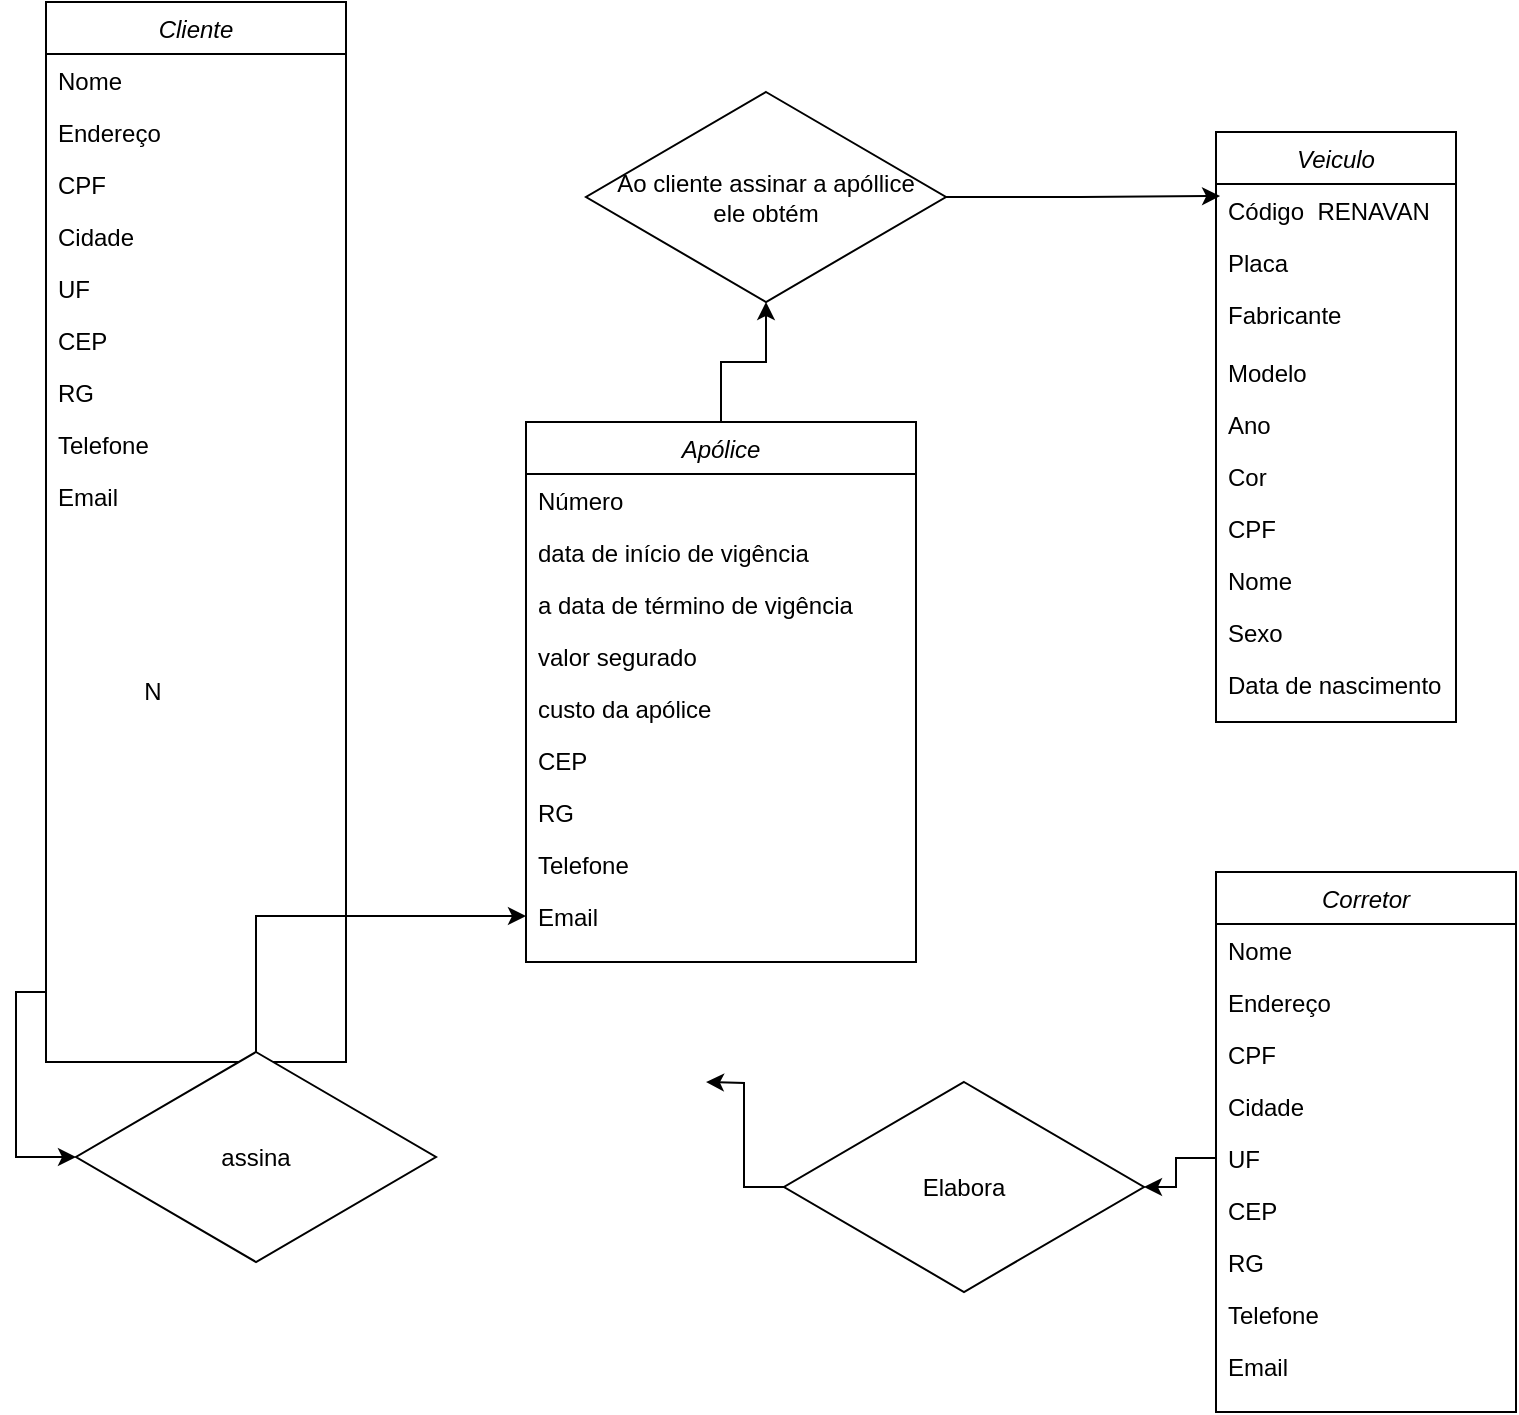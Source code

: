 <mxfile version="21.1.5" type="github">
  <diagram id="C5RBs43oDa-KdzZeNtuy" name="Page-1">
    <mxGraphModel dx="1434" dy="739" grid="1" gridSize="15" guides="1" tooltips="1" connect="1" arrows="1" fold="1" page="1" pageScale="1" pageWidth="827" pageHeight="1169" math="0" shadow="0">
      <root>
        <mxCell id="WIyWlLk6GJQsqaUBKTNV-0" />
        <mxCell id="WIyWlLk6GJQsqaUBKTNV-1" parent="WIyWlLk6GJQsqaUBKTNV-0" />
        <mxCell id="N0QMZMn3hmXPQzawvn5i-60" style="edgeStyle=orthogonalEdgeStyle;rounded=0;orthogonalLoop=1;jettySize=auto;html=1;entryX=0;entryY=0.5;entryDx=0;entryDy=0;" edge="1" parent="WIyWlLk6GJQsqaUBKTNV-1" source="zkfFHV4jXpPFQw0GAbJ--0" target="N0QMZMn3hmXPQzawvn5i-59">
          <mxGeometry relative="1" as="geometry">
            <mxPoint x="105" y="675" as="targetPoint" />
            <Array as="points">
              <mxPoint x="120" y="570" />
              <mxPoint x="30" y="570" />
              <mxPoint x="30" y="653" />
            </Array>
          </mxGeometry>
        </mxCell>
        <mxCell id="zkfFHV4jXpPFQw0GAbJ--0" value="Cliente" style="swimlane;fontStyle=2;align=center;verticalAlign=top;childLayout=stackLayout;horizontal=1;startSize=26;horizontalStack=0;resizeParent=1;resizeLast=0;collapsible=1;marginBottom=0;rounded=0;shadow=0;strokeWidth=1;" parent="WIyWlLk6GJQsqaUBKTNV-1" vertex="1">
          <mxGeometry x="45" y="75" width="150" height="530" as="geometry">
            <mxRectangle x="230" y="140" width="160" height="26" as="alternateBounds" />
          </mxGeometry>
        </mxCell>
        <mxCell id="zkfFHV4jXpPFQw0GAbJ--1" value="Nome" style="text;align=left;verticalAlign=top;spacingLeft=4;spacingRight=4;overflow=hidden;rotatable=0;points=[[0,0.5],[1,0.5]];portConstraint=eastwest;" parent="zkfFHV4jXpPFQw0GAbJ--0" vertex="1">
          <mxGeometry y="26" width="150" height="26" as="geometry" />
        </mxCell>
        <mxCell id="zkfFHV4jXpPFQw0GAbJ--5" value="Endereço" style="text;align=left;verticalAlign=top;spacingLeft=4;spacingRight=4;overflow=hidden;rotatable=0;points=[[0,0.5],[1,0.5]];portConstraint=eastwest;" parent="zkfFHV4jXpPFQw0GAbJ--0" vertex="1">
          <mxGeometry y="52" width="150" height="26" as="geometry" />
        </mxCell>
        <mxCell id="zkfFHV4jXpPFQw0GAbJ--2" value="CPF" style="text;align=left;verticalAlign=top;spacingLeft=4;spacingRight=4;overflow=hidden;rotatable=0;points=[[0,0.5],[1,0.5]];portConstraint=eastwest;rounded=0;shadow=0;html=0;" parent="zkfFHV4jXpPFQw0GAbJ--0" vertex="1">
          <mxGeometry y="78" width="150" height="26" as="geometry" />
        </mxCell>
        <mxCell id="N0QMZMn3hmXPQzawvn5i-0" value="Cidade" style="text;align=left;verticalAlign=top;spacingLeft=4;spacingRight=4;overflow=hidden;rotatable=0;points=[[0,0.5],[1,0.5]];portConstraint=eastwest;" vertex="1" parent="zkfFHV4jXpPFQw0GAbJ--0">
          <mxGeometry y="104" width="150" height="26" as="geometry" />
        </mxCell>
        <mxCell id="N0QMZMn3hmXPQzawvn5i-1" value="UF" style="text;align=left;verticalAlign=top;spacingLeft=4;spacingRight=4;overflow=hidden;rotatable=0;points=[[0,0.5],[1,0.5]];portConstraint=eastwest;" vertex="1" parent="zkfFHV4jXpPFQw0GAbJ--0">
          <mxGeometry y="130" width="150" height="26" as="geometry" />
        </mxCell>
        <mxCell id="N0QMZMn3hmXPQzawvn5i-2" value="CEP" style="text;align=left;verticalAlign=top;spacingLeft=4;spacingRight=4;overflow=hidden;rotatable=0;points=[[0,0.5],[1,0.5]];portConstraint=eastwest;" vertex="1" parent="zkfFHV4jXpPFQw0GAbJ--0">
          <mxGeometry y="156" width="150" height="26" as="geometry" />
        </mxCell>
        <mxCell id="zkfFHV4jXpPFQw0GAbJ--3" value="RG" style="text;align=left;verticalAlign=top;spacingLeft=4;spacingRight=4;overflow=hidden;rotatable=0;points=[[0,0.5],[1,0.5]];portConstraint=eastwest;rounded=0;shadow=0;html=0;" parent="zkfFHV4jXpPFQw0GAbJ--0" vertex="1">
          <mxGeometry y="182" width="150" height="26" as="geometry" />
        </mxCell>
        <mxCell id="N0QMZMn3hmXPQzawvn5i-3" value="Telefone" style="text;align=left;verticalAlign=top;spacingLeft=4;spacingRight=4;overflow=hidden;rotatable=0;points=[[0,0.5],[1,0.5]];portConstraint=eastwest;" vertex="1" parent="zkfFHV4jXpPFQw0GAbJ--0">
          <mxGeometry y="208" width="150" height="26" as="geometry" />
        </mxCell>
        <mxCell id="N0QMZMn3hmXPQzawvn5i-4" value="Email" style="text;align=left;verticalAlign=top;spacingLeft=4;spacingRight=4;overflow=hidden;rotatable=0;points=[[0,0.5],[1,0.5]];portConstraint=eastwest;" vertex="1" parent="zkfFHV4jXpPFQw0GAbJ--0">
          <mxGeometry y="234" width="150" height="26" as="geometry" />
        </mxCell>
        <mxCell id="N0QMZMn3hmXPQzawvn5i-6" value="Veiculo" style="swimlane;fontStyle=2;align=center;verticalAlign=top;childLayout=stackLayout;horizontal=1;startSize=26;horizontalStack=0;resizeParent=1;resizeLast=0;collapsible=1;marginBottom=0;rounded=0;shadow=0;strokeWidth=1;" vertex="1" parent="WIyWlLk6GJQsqaUBKTNV-1">
          <mxGeometry x="630" y="140" width="120" height="295" as="geometry">
            <mxRectangle x="230" y="140" width="160" height="26" as="alternateBounds" />
          </mxGeometry>
        </mxCell>
        <mxCell id="N0QMZMn3hmXPQzawvn5i-7" value="Código  RENAVAN&#xa;" style="text;align=left;verticalAlign=top;spacingLeft=4;spacingRight=4;overflow=hidden;rotatable=0;points=[[0,0.5],[1,0.5]];portConstraint=eastwest;" vertex="1" parent="N0QMZMn3hmXPQzawvn5i-6">
          <mxGeometry y="26" width="120" height="26" as="geometry" />
        </mxCell>
        <mxCell id="N0QMZMn3hmXPQzawvn5i-8" value="Placa" style="text;align=left;verticalAlign=top;spacingLeft=4;spacingRight=4;overflow=hidden;rotatable=0;points=[[0,0.5],[1,0.5]];portConstraint=eastwest;" vertex="1" parent="N0QMZMn3hmXPQzawvn5i-6">
          <mxGeometry y="52" width="120" height="26" as="geometry" />
        </mxCell>
        <mxCell id="N0QMZMn3hmXPQzawvn5i-9" value="Fabricante" style="text;align=left;verticalAlign=top;spacingLeft=4;spacingRight=4;overflow=hidden;rotatable=0;points=[[0,0.5],[1,0.5]];portConstraint=eastwest;rounded=0;shadow=0;html=0;" vertex="1" parent="N0QMZMn3hmXPQzawvn5i-6">
          <mxGeometry y="78" width="120" height="29" as="geometry" />
        </mxCell>
        <mxCell id="N0QMZMn3hmXPQzawvn5i-10" value="Modelo" style="text;align=left;verticalAlign=top;spacingLeft=4;spacingRight=4;overflow=hidden;rotatable=0;points=[[0,0.5],[1,0.5]];portConstraint=eastwest;" vertex="1" parent="N0QMZMn3hmXPQzawvn5i-6">
          <mxGeometry y="107" width="120" height="26" as="geometry" />
        </mxCell>
        <mxCell id="N0QMZMn3hmXPQzawvn5i-11" value="Ano " style="text;align=left;verticalAlign=top;spacingLeft=4;spacingRight=4;overflow=hidden;rotatable=0;points=[[0,0.5],[1,0.5]];portConstraint=eastwest;" vertex="1" parent="N0QMZMn3hmXPQzawvn5i-6">
          <mxGeometry y="133" width="120" height="26" as="geometry" />
        </mxCell>
        <mxCell id="N0QMZMn3hmXPQzawvn5i-12" value="Cor" style="text;align=left;verticalAlign=top;spacingLeft=4;spacingRight=4;overflow=hidden;rotatable=0;points=[[0,0.5],[1,0.5]];portConstraint=eastwest;" vertex="1" parent="N0QMZMn3hmXPQzawvn5i-6">
          <mxGeometry y="159" width="120" height="26" as="geometry" />
        </mxCell>
        <mxCell id="N0QMZMn3hmXPQzawvn5i-13" value="CPF" style="text;align=left;verticalAlign=top;spacingLeft=4;spacingRight=4;overflow=hidden;rotatable=0;points=[[0,0.5],[1,0.5]];portConstraint=eastwest;rounded=0;shadow=0;html=0;" vertex="1" parent="N0QMZMn3hmXPQzawvn5i-6">
          <mxGeometry y="185" width="120" height="26" as="geometry" />
        </mxCell>
        <mxCell id="N0QMZMn3hmXPQzawvn5i-14" value="Nome" style="text;align=left;verticalAlign=top;spacingLeft=4;spacingRight=4;overflow=hidden;rotatable=0;points=[[0,0.5],[1,0.5]];portConstraint=eastwest;" vertex="1" parent="N0QMZMn3hmXPQzawvn5i-6">
          <mxGeometry y="211" width="120" height="26" as="geometry" />
        </mxCell>
        <mxCell id="N0QMZMn3hmXPQzawvn5i-15" value="Sexo" style="text;align=left;verticalAlign=top;spacingLeft=4;spacingRight=4;overflow=hidden;rotatable=0;points=[[0,0.5],[1,0.5]];portConstraint=eastwest;" vertex="1" parent="N0QMZMn3hmXPQzawvn5i-6">
          <mxGeometry y="237" width="120" height="26" as="geometry" />
        </mxCell>
        <mxCell id="N0QMZMn3hmXPQzawvn5i-44" value="Data de nascimento" style="text;align=left;verticalAlign=top;spacingLeft=4;spacingRight=4;overflow=hidden;rotatable=0;points=[[0,0.5],[1,0.5]];portConstraint=eastwest;" vertex="1" parent="N0QMZMn3hmXPQzawvn5i-6">
          <mxGeometry y="263" width="120" height="26" as="geometry" />
        </mxCell>
        <mxCell id="N0QMZMn3hmXPQzawvn5i-67" style="edgeStyle=orthogonalEdgeStyle;rounded=0;orthogonalLoop=1;jettySize=auto;html=1;entryX=0.5;entryY=1;entryDx=0;entryDy=0;" edge="1" parent="WIyWlLk6GJQsqaUBKTNV-1" source="N0QMZMn3hmXPQzawvn5i-45" target="N0QMZMn3hmXPQzawvn5i-64">
          <mxGeometry relative="1" as="geometry">
            <mxPoint x="405" y="240" as="targetPoint" />
          </mxGeometry>
        </mxCell>
        <mxCell id="N0QMZMn3hmXPQzawvn5i-45" value="Apólice" style="swimlane;fontStyle=2;align=center;verticalAlign=top;childLayout=stackLayout;horizontal=1;startSize=26;horizontalStack=0;resizeParent=1;resizeLast=0;collapsible=1;marginBottom=0;rounded=0;shadow=0;strokeWidth=1;" vertex="1" parent="WIyWlLk6GJQsqaUBKTNV-1">
          <mxGeometry x="285" y="285" width="195" height="270" as="geometry">
            <mxRectangle x="230" y="140" width="160" height="26" as="alternateBounds" />
          </mxGeometry>
        </mxCell>
        <mxCell id="N0QMZMn3hmXPQzawvn5i-46" value="Número" style="text;align=left;verticalAlign=top;spacingLeft=4;spacingRight=4;overflow=hidden;rotatable=0;points=[[0,0.5],[1,0.5]];portConstraint=eastwest;" vertex="1" parent="N0QMZMn3hmXPQzawvn5i-45">
          <mxGeometry y="26" width="195" height="26" as="geometry" />
        </mxCell>
        <mxCell id="N0QMZMn3hmXPQzawvn5i-47" value="data de início de vigência" style="text;align=left;verticalAlign=top;spacingLeft=4;spacingRight=4;overflow=hidden;rotatable=0;points=[[0,0.5],[1,0.5]];portConstraint=eastwest;" vertex="1" parent="N0QMZMn3hmXPQzawvn5i-45">
          <mxGeometry y="52" width="195" height="26" as="geometry" />
        </mxCell>
        <mxCell id="N0QMZMn3hmXPQzawvn5i-48" value="a data de término de vigência&#xa;&#xa;" style="text;align=left;verticalAlign=top;spacingLeft=4;spacingRight=4;overflow=hidden;rotatable=0;points=[[0,0.5],[1,0.5]];portConstraint=eastwest;rounded=0;shadow=0;html=0;" vertex="1" parent="N0QMZMn3hmXPQzawvn5i-45">
          <mxGeometry y="78" width="195" height="26" as="geometry" />
        </mxCell>
        <mxCell id="N0QMZMn3hmXPQzawvn5i-49" value="valor segurado" style="text;align=left;verticalAlign=top;spacingLeft=4;spacingRight=4;overflow=hidden;rotatable=0;points=[[0,0.5],[1,0.5]];portConstraint=eastwest;" vertex="1" parent="N0QMZMn3hmXPQzawvn5i-45">
          <mxGeometry y="104" width="195" height="26" as="geometry" />
        </mxCell>
        <mxCell id="N0QMZMn3hmXPQzawvn5i-50" value="custo da apólice" style="text;align=left;verticalAlign=top;spacingLeft=4;spacingRight=4;overflow=hidden;rotatable=0;points=[[0,0.5],[1,0.5]];portConstraint=eastwest;" vertex="1" parent="N0QMZMn3hmXPQzawvn5i-45">
          <mxGeometry y="130" width="195" height="26" as="geometry" />
        </mxCell>
        <mxCell id="N0QMZMn3hmXPQzawvn5i-51" value="CEP" style="text;align=left;verticalAlign=top;spacingLeft=4;spacingRight=4;overflow=hidden;rotatable=0;points=[[0,0.5],[1,0.5]];portConstraint=eastwest;" vertex="1" parent="N0QMZMn3hmXPQzawvn5i-45">
          <mxGeometry y="156" width="195" height="26" as="geometry" />
        </mxCell>
        <mxCell id="N0QMZMn3hmXPQzawvn5i-52" value="RG" style="text;align=left;verticalAlign=top;spacingLeft=4;spacingRight=4;overflow=hidden;rotatable=0;points=[[0,0.5],[1,0.5]];portConstraint=eastwest;rounded=0;shadow=0;html=0;" vertex="1" parent="N0QMZMn3hmXPQzawvn5i-45">
          <mxGeometry y="182" width="195" height="26" as="geometry" />
        </mxCell>
        <mxCell id="N0QMZMn3hmXPQzawvn5i-53" value="Telefone" style="text;align=left;verticalAlign=top;spacingLeft=4;spacingRight=4;overflow=hidden;rotatable=0;points=[[0,0.5],[1,0.5]];portConstraint=eastwest;" vertex="1" parent="N0QMZMn3hmXPQzawvn5i-45">
          <mxGeometry y="208" width="195" height="26" as="geometry" />
        </mxCell>
        <mxCell id="N0QMZMn3hmXPQzawvn5i-54" value="Email" style="text;align=left;verticalAlign=top;spacingLeft=4;spacingRight=4;overflow=hidden;rotatable=0;points=[[0,0.5],[1,0.5]];portConstraint=eastwest;" vertex="1" parent="N0QMZMn3hmXPQzawvn5i-45">
          <mxGeometry y="234" width="195" height="26" as="geometry" />
        </mxCell>
        <mxCell id="N0QMZMn3hmXPQzawvn5i-62" style="edgeStyle=orthogonalEdgeStyle;rounded=0;orthogonalLoop=1;jettySize=auto;html=1;entryX=0;entryY=0.5;entryDx=0;entryDy=0;" edge="1" parent="WIyWlLk6GJQsqaUBKTNV-1" source="N0QMZMn3hmXPQzawvn5i-59" target="N0QMZMn3hmXPQzawvn5i-54">
          <mxGeometry relative="1" as="geometry">
            <mxPoint x="300" y="652.5" as="targetPoint" />
          </mxGeometry>
        </mxCell>
        <mxCell id="N0QMZMn3hmXPQzawvn5i-59" value="assina" style="rhombus;whiteSpace=wrap;html=1;" vertex="1" parent="WIyWlLk6GJQsqaUBKTNV-1">
          <mxGeometry x="60" y="600" width="180" height="105" as="geometry" />
        </mxCell>
        <mxCell id="N0QMZMn3hmXPQzawvn5i-69" style="edgeStyle=orthogonalEdgeStyle;rounded=0;orthogonalLoop=1;jettySize=auto;html=1;entryX=0.017;entryY=0.231;entryDx=0;entryDy=0;entryPerimeter=0;" edge="1" parent="WIyWlLk6GJQsqaUBKTNV-1" source="N0QMZMn3hmXPQzawvn5i-64" target="N0QMZMn3hmXPQzawvn5i-7">
          <mxGeometry relative="1" as="geometry" />
        </mxCell>
        <mxCell id="N0QMZMn3hmXPQzawvn5i-64" value="Ao cliente assinar a apóllice&lt;br&gt;ele obtém" style="rhombus;whiteSpace=wrap;html=1;" vertex="1" parent="WIyWlLk6GJQsqaUBKTNV-1">
          <mxGeometry x="315" y="120" width="180" height="105" as="geometry" />
        </mxCell>
        <mxCell id="N0QMZMn3hmXPQzawvn5i-76" value="N" style="text;html=1;align=center;verticalAlign=middle;resizable=0;points=[];autosize=1;strokeColor=none;fillColor=none;" vertex="1" parent="WIyWlLk6GJQsqaUBKTNV-1">
          <mxGeometry x="75" y="405" width="45" height="30" as="geometry" />
        </mxCell>
        <mxCell id="N0QMZMn3hmXPQzawvn5i-79" value="Corretor" style="swimlane;fontStyle=2;align=center;verticalAlign=top;childLayout=stackLayout;horizontal=1;startSize=26;horizontalStack=0;resizeParent=1;resizeLast=0;collapsible=1;marginBottom=0;rounded=0;shadow=0;strokeWidth=1;" vertex="1" parent="WIyWlLk6GJQsqaUBKTNV-1">
          <mxGeometry x="630" y="510" width="150" height="270" as="geometry">
            <mxRectangle x="230" y="140" width="160" height="26" as="alternateBounds" />
          </mxGeometry>
        </mxCell>
        <mxCell id="N0QMZMn3hmXPQzawvn5i-80" value="Nome" style="text;align=left;verticalAlign=top;spacingLeft=4;spacingRight=4;overflow=hidden;rotatable=0;points=[[0,0.5],[1,0.5]];portConstraint=eastwest;" vertex="1" parent="N0QMZMn3hmXPQzawvn5i-79">
          <mxGeometry y="26" width="150" height="26" as="geometry" />
        </mxCell>
        <mxCell id="N0QMZMn3hmXPQzawvn5i-81" value="Endereço" style="text;align=left;verticalAlign=top;spacingLeft=4;spacingRight=4;overflow=hidden;rotatable=0;points=[[0,0.5],[1,0.5]];portConstraint=eastwest;" vertex="1" parent="N0QMZMn3hmXPQzawvn5i-79">
          <mxGeometry y="52" width="150" height="26" as="geometry" />
        </mxCell>
        <mxCell id="N0QMZMn3hmXPQzawvn5i-82" value="CPF" style="text;align=left;verticalAlign=top;spacingLeft=4;spacingRight=4;overflow=hidden;rotatable=0;points=[[0,0.5],[1,0.5]];portConstraint=eastwest;rounded=0;shadow=0;html=0;" vertex="1" parent="N0QMZMn3hmXPQzawvn5i-79">
          <mxGeometry y="78" width="150" height="26" as="geometry" />
        </mxCell>
        <mxCell id="N0QMZMn3hmXPQzawvn5i-83" value="Cidade" style="text;align=left;verticalAlign=top;spacingLeft=4;spacingRight=4;overflow=hidden;rotatable=0;points=[[0,0.5],[1,0.5]];portConstraint=eastwest;" vertex="1" parent="N0QMZMn3hmXPQzawvn5i-79">
          <mxGeometry y="104" width="150" height="26" as="geometry" />
        </mxCell>
        <mxCell id="N0QMZMn3hmXPQzawvn5i-84" value="UF" style="text;align=left;verticalAlign=top;spacingLeft=4;spacingRight=4;overflow=hidden;rotatable=0;points=[[0,0.5],[1,0.5]];portConstraint=eastwest;" vertex="1" parent="N0QMZMn3hmXPQzawvn5i-79">
          <mxGeometry y="130" width="150" height="26" as="geometry" />
        </mxCell>
        <mxCell id="N0QMZMn3hmXPQzawvn5i-85" value="CEP" style="text;align=left;verticalAlign=top;spacingLeft=4;spacingRight=4;overflow=hidden;rotatable=0;points=[[0,0.5],[1,0.5]];portConstraint=eastwest;" vertex="1" parent="N0QMZMn3hmXPQzawvn5i-79">
          <mxGeometry y="156" width="150" height="26" as="geometry" />
        </mxCell>
        <mxCell id="N0QMZMn3hmXPQzawvn5i-86" value="RG" style="text;align=left;verticalAlign=top;spacingLeft=4;spacingRight=4;overflow=hidden;rotatable=0;points=[[0,0.5],[1,0.5]];portConstraint=eastwest;rounded=0;shadow=0;html=0;" vertex="1" parent="N0QMZMn3hmXPQzawvn5i-79">
          <mxGeometry y="182" width="150" height="26" as="geometry" />
        </mxCell>
        <mxCell id="N0QMZMn3hmXPQzawvn5i-87" value="Telefone" style="text;align=left;verticalAlign=top;spacingLeft=4;spacingRight=4;overflow=hidden;rotatable=0;points=[[0,0.5],[1,0.5]];portConstraint=eastwest;" vertex="1" parent="N0QMZMn3hmXPQzawvn5i-79">
          <mxGeometry y="208" width="150" height="26" as="geometry" />
        </mxCell>
        <mxCell id="N0QMZMn3hmXPQzawvn5i-88" value="Email" style="text;align=left;verticalAlign=top;spacingLeft=4;spacingRight=4;overflow=hidden;rotatable=0;points=[[0,0.5],[1,0.5]];portConstraint=eastwest;" vertex="1" parent="N0QMZMn3hmXPQzawvn5i-79">
          <mxGeometry y="234" width="150" height="26" as="geometry" />
        </mxCell>
        <mxCell id="N0QMZMn3hmXPQzawvn5i-93" style="edgeStyle=orthogonalEdgeStyle;rounded=0;orthogonalLoop=1;jettySize=auto;html=1;" edge="1" parent="WIyWlLk6GJQsqaUBKTNV-1" source="N0QMZMn3hmXPQzawvn5i-90">
          <mxGeometry relative="1" as="geometry">
            <mxPoint x="375" y="615" as="targetPoint" />
          </mxGeometry>
        </mxCell>
        <mxCell id="N0QMZMn3hmXPQzawvn5i-90" value="Elabora" style="rhombus;whiteSpace=wrap;html=1;" vertex="1" parent="WIyWlLk6GJQsqaUBKTNV-1">
          <mxGeometry x="414" y="615" width="180" height="105" as="geometry" />
        </mxCell>
        <mxCell id="N0QMZMn3hmXPQzawvn5i-92" style="edgeStyle=orthogonalEdgeStyle;rounded=0;orthogonalLoop=1;jettySize=auto;html=1;" edge="1" parent="WIyWlLk6GJQsqaUBKTNV-1" source="N0QMZMn3hmXPQzawvn5i-84" target="N0QMZMn3hmXPQzawvn5i-90">
          <mxGeometry relative="1" as="geometry" />
        </mxCell>
      </root>
    </mxGraphModel>
  </diagram>
</mxfile>
